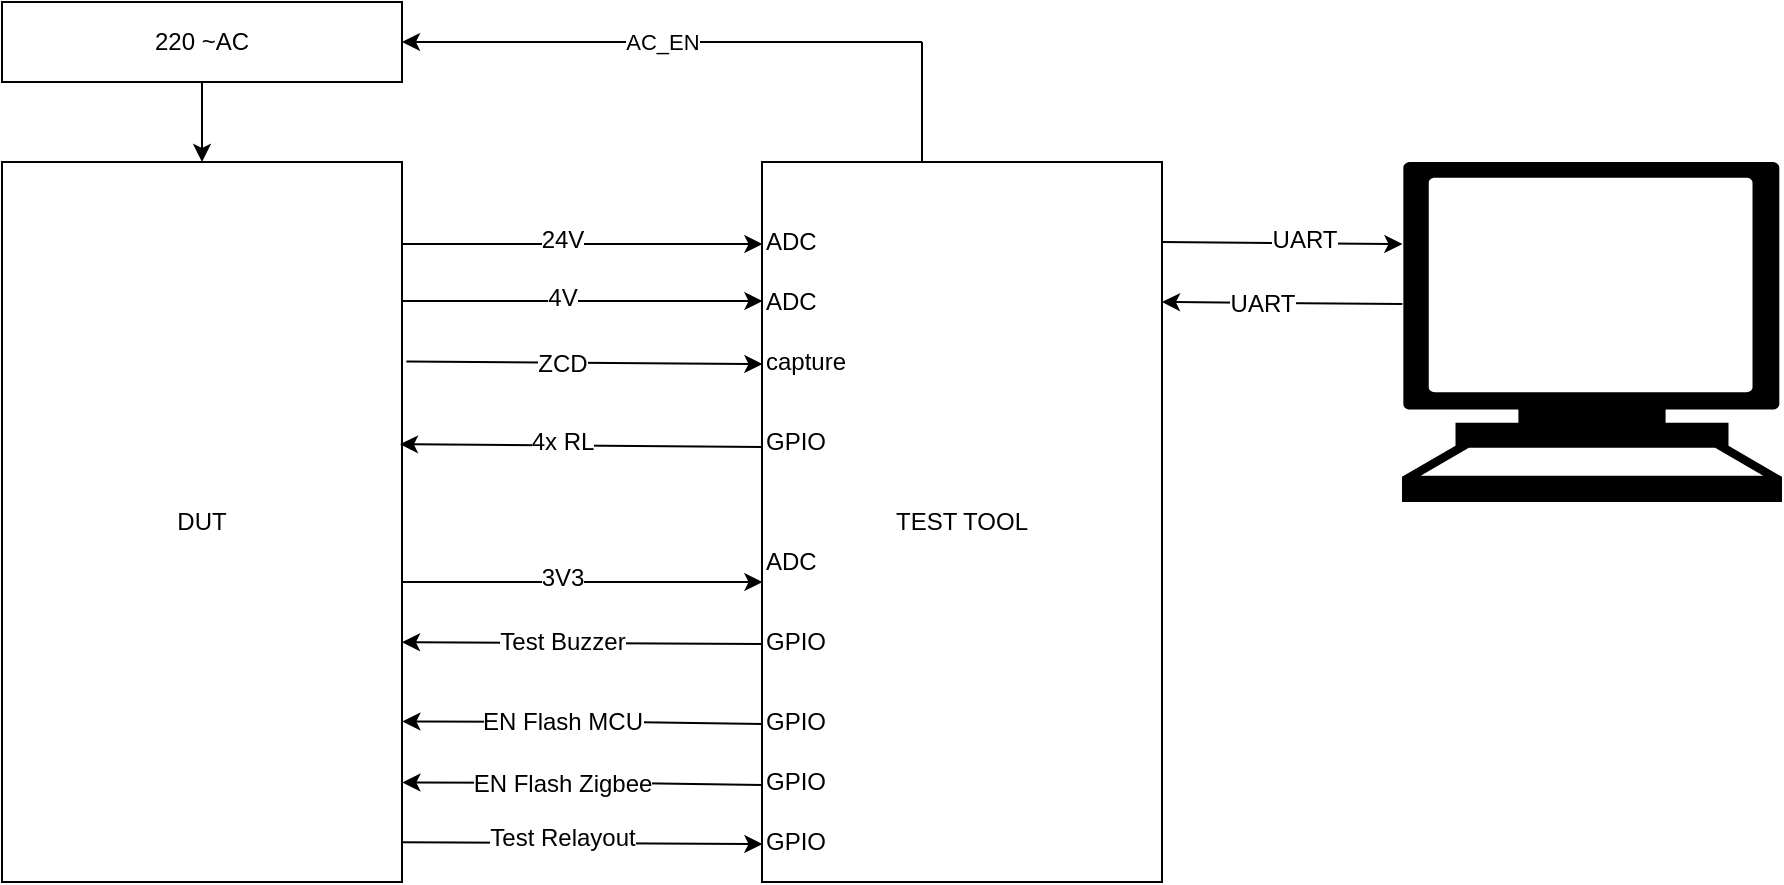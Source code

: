 <mxfile version="12.2.0" type="github" pages="1">
  <diagram id="XRMvp0gP5T1t41EHmEZd" name="Page-1">
    <mxGraphModel dx="1122" dy="616" grid="1" gridSize="10" guides="1" tooltips="1" connect="1" arrows="1" fold="1" page="1" pageScale="1" pageWidth="1100" pageHeight="850" math="0" shadow="0">
      <root>
        <mxCell id="0"/>
        <mxCell id="1" parent="0"/>
        <mxCell id="Drg_2glCti45QWZeGqZ4-1" value="DUT" style="rounded=0;whiteSpace=wrap;html=1;" parent="1" vertex="1">
          <mxGeometry x="60" y="240" width="200" height="360" as="geometry"/>
        </mxCell>
        <mxCell id="GeXZnIrBg0flCTK5yJlo-1" value="TEST TOOL" style="rounded=0;whiteSpace=wrap;html=1;" parent="1" vertex="1">
          <mxGeometry x="440" y="240" width="200" height="360" as="geometry"/>
        </mxCell>
        <mxCell id="GeXZnIrBg0flCTK5yJlo-2" value="" style="endArrow=classic;html=1;entryX=0.001;entryY=0.114;entryDx=0;entryDy=0;entryPerimeter=0;exitX=1;exitY=0.114;exitDx=0;exitDy=0;exitPerimeter=0;" parent="1" source="Drg_2glCti45QWZeGqZ4-1" target="GeXZnIrBg0flCTK5yJlo-1" edge="1">
          <mxGeometry width="50" height="50" relative="1" as="geometry">
            <mxPoint x="320" y="280" as="sourcePoint"/>
            <mxPoint x="435" y="281" as="targetPoint"/>
          </mxGeometry>
        </mxCell>
        <mxCell id="GeXZnIrBg0flCTK5yJlo-4" value="24V" style="text;html=1;resizable=0;points=[];align=center;verticalAlign=middle;labelBackgroundColor=#ffffff;labelPosition=center;verticalLabelPosition=middle;" parent="GeXZnIrBg0flCTK5yJlo-2" vertex="1" connectable="0">
          <mxGeometry x="0.174" y="2" relative="1" as="geometry">
            <mxPoint x="-25.78" as="offset"/>
          </mxGeometry>
        </mxCell>
        <mxCell id="GeXZnIrBg0flCTK5yJlo-6" value="" style="endArrow=classic;html=1;entryX=0.001;entryY=0.114;entryDx=0;entryDy=0;entryPerimeter=0;exitX=1.011;exitY=0.277;exitDx=0;exitDy=0;exitPerimeter=0;" parent="1" source="Drg_2glCti45QWZeGqZ4-1" edge="1">
          <mxGeometry width="50" height="50" relative="1" as="geometry">
            <mxPoint x="320" y="340" as="sourcePoint"/>
            <mxPoint x="440.2" y="341.04" as="targetPoint"/>
          </mxGeometry>
        </mxCell>
        <mxCell id="GeXZnIrBg0flCTK5yJlo-7" value="ZCD" style="text;html=1;resizable=0;points=[];align=center;verticalAlign=middle;labelBackgroundColor=#ffffff;labelPosition=center;verticalLabelPosition=middle;" parent="GeXZnIrBg0flCTK5yJlo-6" vertex="1" connectable="0">
          <mxGeometry x="0.175" relative="1" as="geometry">
            <mxPoint x="-27.025" as="offset"/>
          </mxGeometry>
        </mxCell>
        <mxCell id="GeXZnIrBg0flCTK5yJlo-15" value="" style="endArrow=classic;html=1;entryX=0.995;entryY=0.392;entryDx=0;entryDy=0;entryPerimeter=0;" parent="1" target="Drg_2glCti45QWZeGqZ4-1" edge="1">
          <mxGeometry width="50" height="50" relative="1" as="geometry">
            <mxPoint x="440.2" y="382.54" as="sourcePoint"/>
            <mxPoint x="270" y="382" as="targetPoint"/>
          </mxGeometry>
        </mxCell>
        <mxCell id="GeXZnIrBg0flCTK5yJlo-16" value="4x RL" style="text;html=1;resizable=0;points=[];align=center;verticalAlign=middle;labelBackgroundColor=#ffffff;labelPosition=center;verticalLabelPosition=middle;" parent="GeXZnIrBg0flCTK5yJlo-15" vertex="1" connectable="0">
          <mxGeometry x="0.174" y="2" relative="1" as="geometry">
            <mxPoint x="5.937" y="-3.5" as="offset"/>
          </mxGeometry>
        </mxCell>
        <mxCell id="GeXZnIrBg0flCTK5yJlo-23" value="" style="edgeStyle=orthogonalEdgeStyle;rounded=0;orthogonalLoop=1;jettySize=auto;html=1;" parent="1" source="GeXZnIrBg0flCTK5yJlo-22" target="Drg_2glCti45QWZeGqZ4-1" edge="1">
          <mxGeometry relative="1" as="geometry"/>
        </mxCell>
        <mxCell id="GeXZnIrBg0flCTK5yJlo-22" value="220 ~AC" style="rounded=0;whiteSpace=wrap;html=1;" parent="1" vertex="1">
          <mxGeometry x="60" y="160" width="200" height="40" as="geometry"/>
        </mxCell>
        <mxCell id="GeXZnIrBg0flCTK5yJlo-27" value="AC_EN" style="endArrow=classic;html=1;entryX=1;entryY=0.5;entryDx=0;entryDy=0;" parent="1" target="GeXZnIrBg0flCTK5yJlo-22" edge="1">
          <mxGeometry width="50" height="50" relative="1" as="geometry">
            <mxPoint x="520" y="180" as="sourcePoint"/>
            <mxPoint x="470" y="150" as="targetPoint"/>
          </mxGeometry>
        </mxCell>
        <mxCell id="GeXZnIrBg0flCTK5yJlo-28" value="" style="endArrow=none;html=1;" parent="1" edge="1">
          <mxGeometry width="50" height="50" relative="1" as="geometry">
            <mxPoint x="520" y="240" as="sourcePoint"/>
            <mxPoint x="520" y="180" as="targetPoint"/>
          </mxGeometry>
        </mxCell>
        <mxCell id="GeXZnIrBg0flCTK5yJlo-30" value="" style="endArrow=classic;html=1;entryX=0.001;entryY=0.114;entryDx=0;entryDy=0;entryPerimeter=0;" parent="1" edge="1">
          <mxGeometry width="50" height="50" relative="1" as="geometry">
            <mxPoint x="760.2" y="311.04" as="sourcePoint"/>
            <mxPoint x="640" y="310.0" as="targetPoint"/>
          </mxGeometry>
        </mxCell>
        <mxCell id="GeXZnIrBg0flCTK5yJlo-31" value="UART" style="text;html=1;resizable=0;points=[];align=center;verticalAlign=middle;labelBackgroundColor=#ffffff;" parent="GeXZnIrBg0flCTK5yJlo-30" vertex="1" connectable="0">
          <mxGeometry x="0.175" relative="1" as="geometry">
            <mxPoint as="offset"/>
          </mxGeometry>
        </mxCell>
        <mxCell id="GeXZnIrBg0flCTK5yJlo-32" value="" style="endArrow=classic;html=1;entryX=0.001;entryY=0.114;entryDx=0;entryDy=0;entryPerimeter=0;" parent="1" edge="1">
          <mxGeometry width="50" height="50" relative="1" as="geometry">
            <mxPoint x="640" y="280" as="sourcePoint"/>
            <mxPoint x="760.2" y="281.04" as="targetPoint"/>
          </mxGeometry>
        </mxCell>
        <mxCell id="GeXZnIrBg0flCTK5yJlo-33" value="UART" style="text;html=1;resizable=0;points=[];align=center;verticalAlign=middle;labelBackgroundColor=#ffffff;" parent="GeXZnIrBg0flCTK5yJlo-32" vertex="1" connectable="0">
          <mxGeometry x="0.174" y="2" relative="1" as="geometry">
            <mxPoint as="offset"/>
          </mxGeometry>
        </mxCell>
        <mxCell id="GeXZnIrBg0flCTK5yJlo-34" value="" style="shape=mxgraph.signs.tech.computer;html=1;fillColor=#000000;strokeColor=none;verticalLabelPosition=bottom;verticalAlign=top;align=center;" parent="1" vertex="1">
          <mxGeometry x="760" y="240" width="190" height="170" as="geometry"/>
        </mxCell>
        <mxCell id="GeXZnIrBg0flCTK5yJlo-35" value="ADC" style="text;html=1;resizable=0;points=[];autosize=1;align=left;verticalAlign=top;spacingTop=-4;" parent="1" vertex="1">
          <mxGeometry x="440" y="270" width="40" height="20" as="geometry"/>
        </mxCell>
        <mxCell id="GeXZnIrBg0flCTK5yJlo-36" value="ADC" style="text;html=1;resizable=0;points=[];autosize=1;align=left;verticalAlign=top;spacingTop=-4;" parent="1" vertex="1">
          <mxGeometry x="440" y="300" width="40" height="20" as="geometry"/>
        </mxCell>
        <mxCell id="GeXZnIrBg0flCTK5yJlo-37" value="capture" style="text;html=1;resizable=0;points=[];autosize=1;align=left;verticalAlign=top;spacingTop=-4;" parent="1" vertex="1">
          <mxGeometry x="440" y="330" width="60" height="20" as="geometry"/>
        </mxCell>
        <mxCell id="GeXZnIrBg0flCTK5yJlo-38" value="GPIO" style="text;html=1;resizable=0;points=[];autosize=1;align=left;verticalAlign=top;spacingTop=-4;" parent="1" vertex="1">
          <mxGeometry x="440" y="370" width="50" height="20" as="geometry"/>
        </mxCell>
        <mxCell id="GeXZnIrBg0flCTK5yJlo-40" value="" style="endArrow=classic;html=1;entryX=1;entryY=0.667;entryDx=0;entryDy=0;entryPerimeter=0;" parent="1" target="Drg_2glCti45QWZeGqZ4-1" edge="1">
          <mxGeometry width="50" height="50" relative="1" as="geometry">
            <mxPoint x="440.2" y="481.04" as="sourcePoint"/>
            <mxPoint x="320" y="480.0" as="targetPoint"/>
          </mxGeometry>
        </mxCell>
        <mxCell id="GeXZnIrBg0flCTK5yJlo-43" value="Test Buzzer" style="text;html=1;resizable=0;points=[];align=center;verticalAlign=middle;labelBackgroundColor=#ffffff;labelPosition=center;verticalLabelPosition=middle;" parent="GeXZnIrBg0flCTK5yJlo-40" vertex="1" connectable="0">
          <mxGeometry x="0.273" y="1" relative="1" as="geometry">
            <mxPoint x="14.5" y="-1.5" as="offset"/>
          </mxGeometry>
        </mxCell>
        <mxCell id="GeXZnIrBg0flCTK5yJlo-44" value="" style="endArrow=classic;html=1;entryX=1.001;entryY=0.777;entryDx=0;entryDy=0;entryPerimeter=0;" parent="1" target="Drg_2glCti45QWZeGqZ4-1" edge="1">
          <mxGeometry width="50" height="50" relative="1" as="geometry">
            <mxPoint x="440.2" y="521.04" as="sourcePoint"/>
            <mxPoint x="320" y="520" as="targetPoint"/>
            <Array as="points">
              <mxPoint x="370" y="520"/>
            </Array>
          </mxGeometry>
        </mxCell>
        <mxCell id="GeXZnIrBg0flCTK5yJlo-45" value="EN Flash MCU" style="text;html=1;resizable=0;points=[];align=center;verticalAlign=middle;labelBackgroundColor=#ffffff;labelPosition=center;verticalLabelPosition=middle;" parent="GeXZnIrBg0flCTK5yJlo-44" vertex="1" connectable="0">
          <mxGeometry x="0.273" y="1" relative="1" as="geometry">
            <mxPoint x="14.491" y="-1" as="offset"/>
          </mxGeometry>
        </mxCell>
        <mxCell id="GeXZnIrBg0flCTK5yJlo-46" value="" style="endArrow=classic;html=1;entryX=1.001;entryY=0.777;entryDx=0;entryDy=0;entryPerimeter=0;" parent="1" edge="1">
          <mxGeometry width="50" height="50" relative="1" as="geometry">
            <mxPoint x="440.2" y="551.54" as="sourcePoint"/>
            <mxPoint x="260.2" y="550.22" as="targetPoint"/>
            <Array as="points">
              <mxPoint x="370" y="550.5"/>
            </Array>
          </mxGeometry>
        </mxCell>
        <mxCell id="GeXZnIrBg0flCTK5yJlo-47" value="EN Flash Zigbee" style="text;html=1;resizable=0;points=[];align=center;verticalAlign=middle;labelBackgroundColor=#ffffff;labelPosition=center;verticalLabelPosition=middle;" parent="GeXZnIrBg0flCTK5yJlo-46" vertex="1" connectable="0">
          <mxGeometry x="0.273" y="1" relative="1" as="geometry">
            <mxPoint x="14.491" y="-1" as="offset"/>
          </mxGeometry>
        </mxCell>
        <mxCell id="KCQH-u7CQR9m_ts15PS0-3" value="" style="endArrow=classic;html=1;entryX=1;entryY=0.667;entryDx=0;entryDy=0;entryPerimeter=0;" edge="1" parent="1">
          <mxGeometry width="50" height="50" relative="1" as="geometry">
            <mxPoint x="260" y="580.12" as="sourcePoint"/>
            <mxPoint x="440.2" y="581.04" as="targetPoint"/>
          </mxGeometry>
        </mxCell>
        <mxCell id="KCQH-u7CQR9m_ts15PS0-4" value="Test Relayout" style="text;html=1;resizable=0;points=[];align=center;verticalAlign=middle;labelBackgroundColor=#ffffff;labelPosition=center;verticalLabelPosition=middle;" vertex="1" connectable="0" parent="KCQH-u7CQR9m_ts15PS0-3">
          <mxGeometry x="0.273" y="1" relative="1" as="geometry">
            <mxPoint x="-34.273" y="-1.5" as="offset"/>
          </mxGeometry>
        </mxCell>
        <mxCell id="KCQH-u7CQR9m_ts15PS0-5" value="GPIO" style="text;html=1;resizable=0;points=[];autosize=1;align=left;verticalAlign=top;spacingTop=-4;" vertex="1" parent="1">
          <mxGeometry x="440" y="470" width="50" height="20" as="geometry"/>
        </mxCell>
        <mxCell id="KCQH-u7CQR9m_ts15PS0-6" value="GPIO" style="text;html=1;resizable=0;points=[];autosize=1;align=left;verticalAlign=top;spacingTop=-4;" vertex="1" parent="1">
          <mxGeometry x="440" y="510" width="50" height="20" as="geometry"/>
        </mxCell>
        <mxCell id="KCQH-u7CQR9m_ts15PS0-7" value="GPIO" style="text;html=1;resizable=0;points=[];autosize=1;align=left;verticalAlign=top;spacingTop=-4;" vertex="1" parent="1">
          <mxGeometry x="440" y="540" width="50" height="20" as="geometry"/>
        </mxCell>
        <mxCell id="KCQH-u7CQR9m_ts15PS0-8" value="GPIO" style="text;html=1;resizable=0;points=[];autosize=1;align=left;verticalAlign=top;spacingTop=-4;" vertex="1" parent="1">
          <mxGeometry x="440" y="570" width="50" height="20" as="geometry"/>
        </mxCell>
        <mxCell id="KCQH-u7CQR9m_ts15PS0-9" value="" style="endArrow=classic;html=1;entryX=0.001;entryY=0.114;entryDx=0;entryDy=0;entryPerimeter=0;exitX=1;exitY=0.114;exitDx=0;exitDy=0;exitPerimeter=0;" edge="1" parent="1">
          <mxGeometry width="50" height="50" relative="1" as="geometry">
            <mxPoint x="260" y="309.54" as="sourcePoint"/>
            <mxPoint x="440.2" y="309.54" as="targetPoint"/>
          </mxGeometry>
        </mxCell>
        <mxCell id="KCQH-u7CQR9m_ts15PS0-10" value="4V" style="text;html=1;resizable=0;points=[];align=center;verticalAlign=middle;labelBackgroundColor=#ffffff;labelPosition=center;verticalLabelPosition=middle;" vertex="1" connectable="0" parent="KCQH-u7CQR9m_ts15PS0-9">
          <mxGeometry x="0.174" y="2" relative="1" as="geometry">
            <mxPoint x="-25.78" as="offset"/>
          </mxGeometry>
        </mxCell>
        <mxCell id="KCQH-u7CQR9m_ts15PS0-11" value="" style="endArrow=classic;html=1;entryX=0.001;entryY=0.114;entryDx=0;entryDy=0;entryPerimeter=0;exitX=1;exitY=0.114;exitDx=0;exitDy=0;exitPerimeter=0;" edge="1" parent="1">
          <mxGeometry width="50" height="50" relative="1" as="geometry">
            <mxPoint x="260" y="450.04" as="sourcePoint"/>
            <mxPoint x="440.2" y="450.04" as="targetPoint"/>
          </mxGeometry>
        </mxCell>
        <mxCell id="KCQH-u7CQR9m_ts15PS0-12" value="3V3" style="text;html=1;resizable=0;points=[];align=center;verticalAlign=middle;labelBackgroundColor=#ffffff;labelPosition=center;verticalLabelPosition=middle;" vertex="1" connectable="0" parent="KCQH-u7CQR9m_ts15PS0-11">
          <mxGeometry x="0.174" y="2" relative="1" as="geometry">
            <mxPoint x="-25.78" as="offset"/>
          </mxGeometry>
        </mxCell>
        <mxCell id="KCQH-u7CQR9m_ts15PS0-13" value="ADC" style="text;html=1;resizable=0;points=[];autosize=1;align=left;verticalAlign=top;spacingTop=-4;" vertex="1" parent="1">
          <mxGeometry x="440" y="430" width="40" height="20" as="geometry"/>
        </mxCell>
      </root>
    </mxGraphModel>
  </diagram>
</mxfile>
